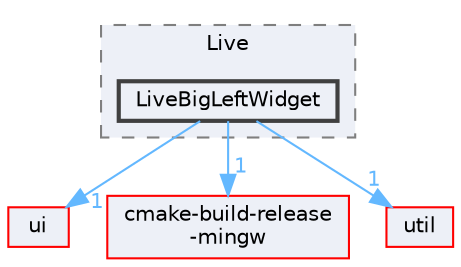 digraph "LiveBigLeftWidget"
{
 // LATEX_PDF_SIZE
  bgcolor="transparent";
  edge [fontname=Helvetica,fontsize=10,labelfontname=Helvetica,labelfontsize=10];
  node [fontname=Helvetica,fontsize=10,shape=box,height=0.2,width=0.4];
  compound=true
  subgraph clusterdir_e29623dc5209c01c19fa67da8db51a5b {
    graph [ bgcolor="#edf0f7", pencolor="grey50", label="Live", fontname=Helvetica,fontsize=10 style="filled,dashed", URL="dir_e29623dc5209c01c19fa67da8db51a5b.html",tooltip=""]
  dir_89a2faf7b2a60b5bccda945a42659217 [label="LiveBigLeftWidget", fillcolor="#edf0f7", color="grey25", style="filled,bold", URL="dir_89a2faf7b2a60b5bccda945a42659217.html",tooltip=""];
  }
  dir_1788f8309b1a812dcb800a185471cf6c [label="ui", fillcolor="#edf0f7", color="red", style="filled", URL="dir_1788f8309b1a812dcb800a185471cf6c.html",tooltip=""];
  dir_d3305b01cebad1f13f311f52d3f850d2 [label="cmake-build-release\l-mingw", fillcolor="#edf0f7", color="red", style="filled", URL="dir_d3305b01cebad1f13f311f52d3f850d2.html",tooltip=""];
  dir_23ec12649285f9fabf3a6b7380226c28 [label="util", fillcolor="#edf0f7", color="red", style="filled", URL="dir_23ec12649285f9fabf3a6b7380226c28.html",tooltip=""];
  dir_89a2faf7b2a60b5bccda945a42659217->dir_1788f8309b1a812dcb800a185471cf6c [headlabel="1", labeldistance=1.5 headhref="dir_000180_000335.html" href="dir_000180_000335.html" color="steelblue1" fontcolor="steelblue1"];
  dir_89a2faf7b2a60b5bccda945a42659217->dir_23ec12649285f9fabf3a6b7380226c28 [headlabel="1", labeldistance=1.5 headhref="dir_000180_000341.html" href="dir_000180_000341.html" color="steelblue1" fontcolor="steelblue1"];
  dir_89a2faf7b2a60b5bccda945a42659217->dir_d3305b01cebad1f13f311f52d3f850d2 [headlabel="1", labeldistance=1.5 headhref="dir_000180_000050.html" href="dir_000180_000050.html" color="steelblue1" fontcolor="steelblue1"];
}
